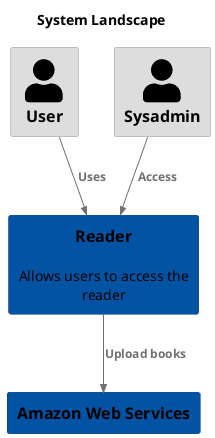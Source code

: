 @startuml
set separator none
title System Landscape

top to bottom direction

!include <C4/C4>
!include <C4/C4_Context>
!include <awslib/AWSCommon>
!include <awslib/Storage/SimpleStorageServiceBucket>

AddElementTag("Software System", $bgColor="#0353a4", $borderColor="#023a72", $fontColor="#000000", $sprite="", $shadowing="", $borderStyle="solid")
AddElementTag("Element", $bgColor="#dddddd", $borderColor="#9a9a9a", $fontColor="#000000", $sprite="", $shadowing="", $borderStyle="solid")

AddRelTag("Relationship", $textColor="#707070", $lineColor="#707070", $lineStyle = "")

Person(User, "User", $descr="", $tags="Element", $link="")
Person(Sysadmin, "Sysadmin", $descr="", $tags="Element", $link="")
System(Reader, "Reader", $descr="Allows users to access the reader", $tags="Software System", $link="")
System(AmazonWebServices, "Amazon Web Services", $descr="", $tags="Software System", $link="")

Rel(User, Reader, "Uses", $techn="", $tags="Relationship", $link="")
Rel(Sysadmin, Reader, "Access", $techn="", $tags="Relationship", $link="")
Rel(Reader, AmazonWebServices, "Upload books", $techn="", $tags="Relationship", $link="")

hide stereotypes
@enduml
